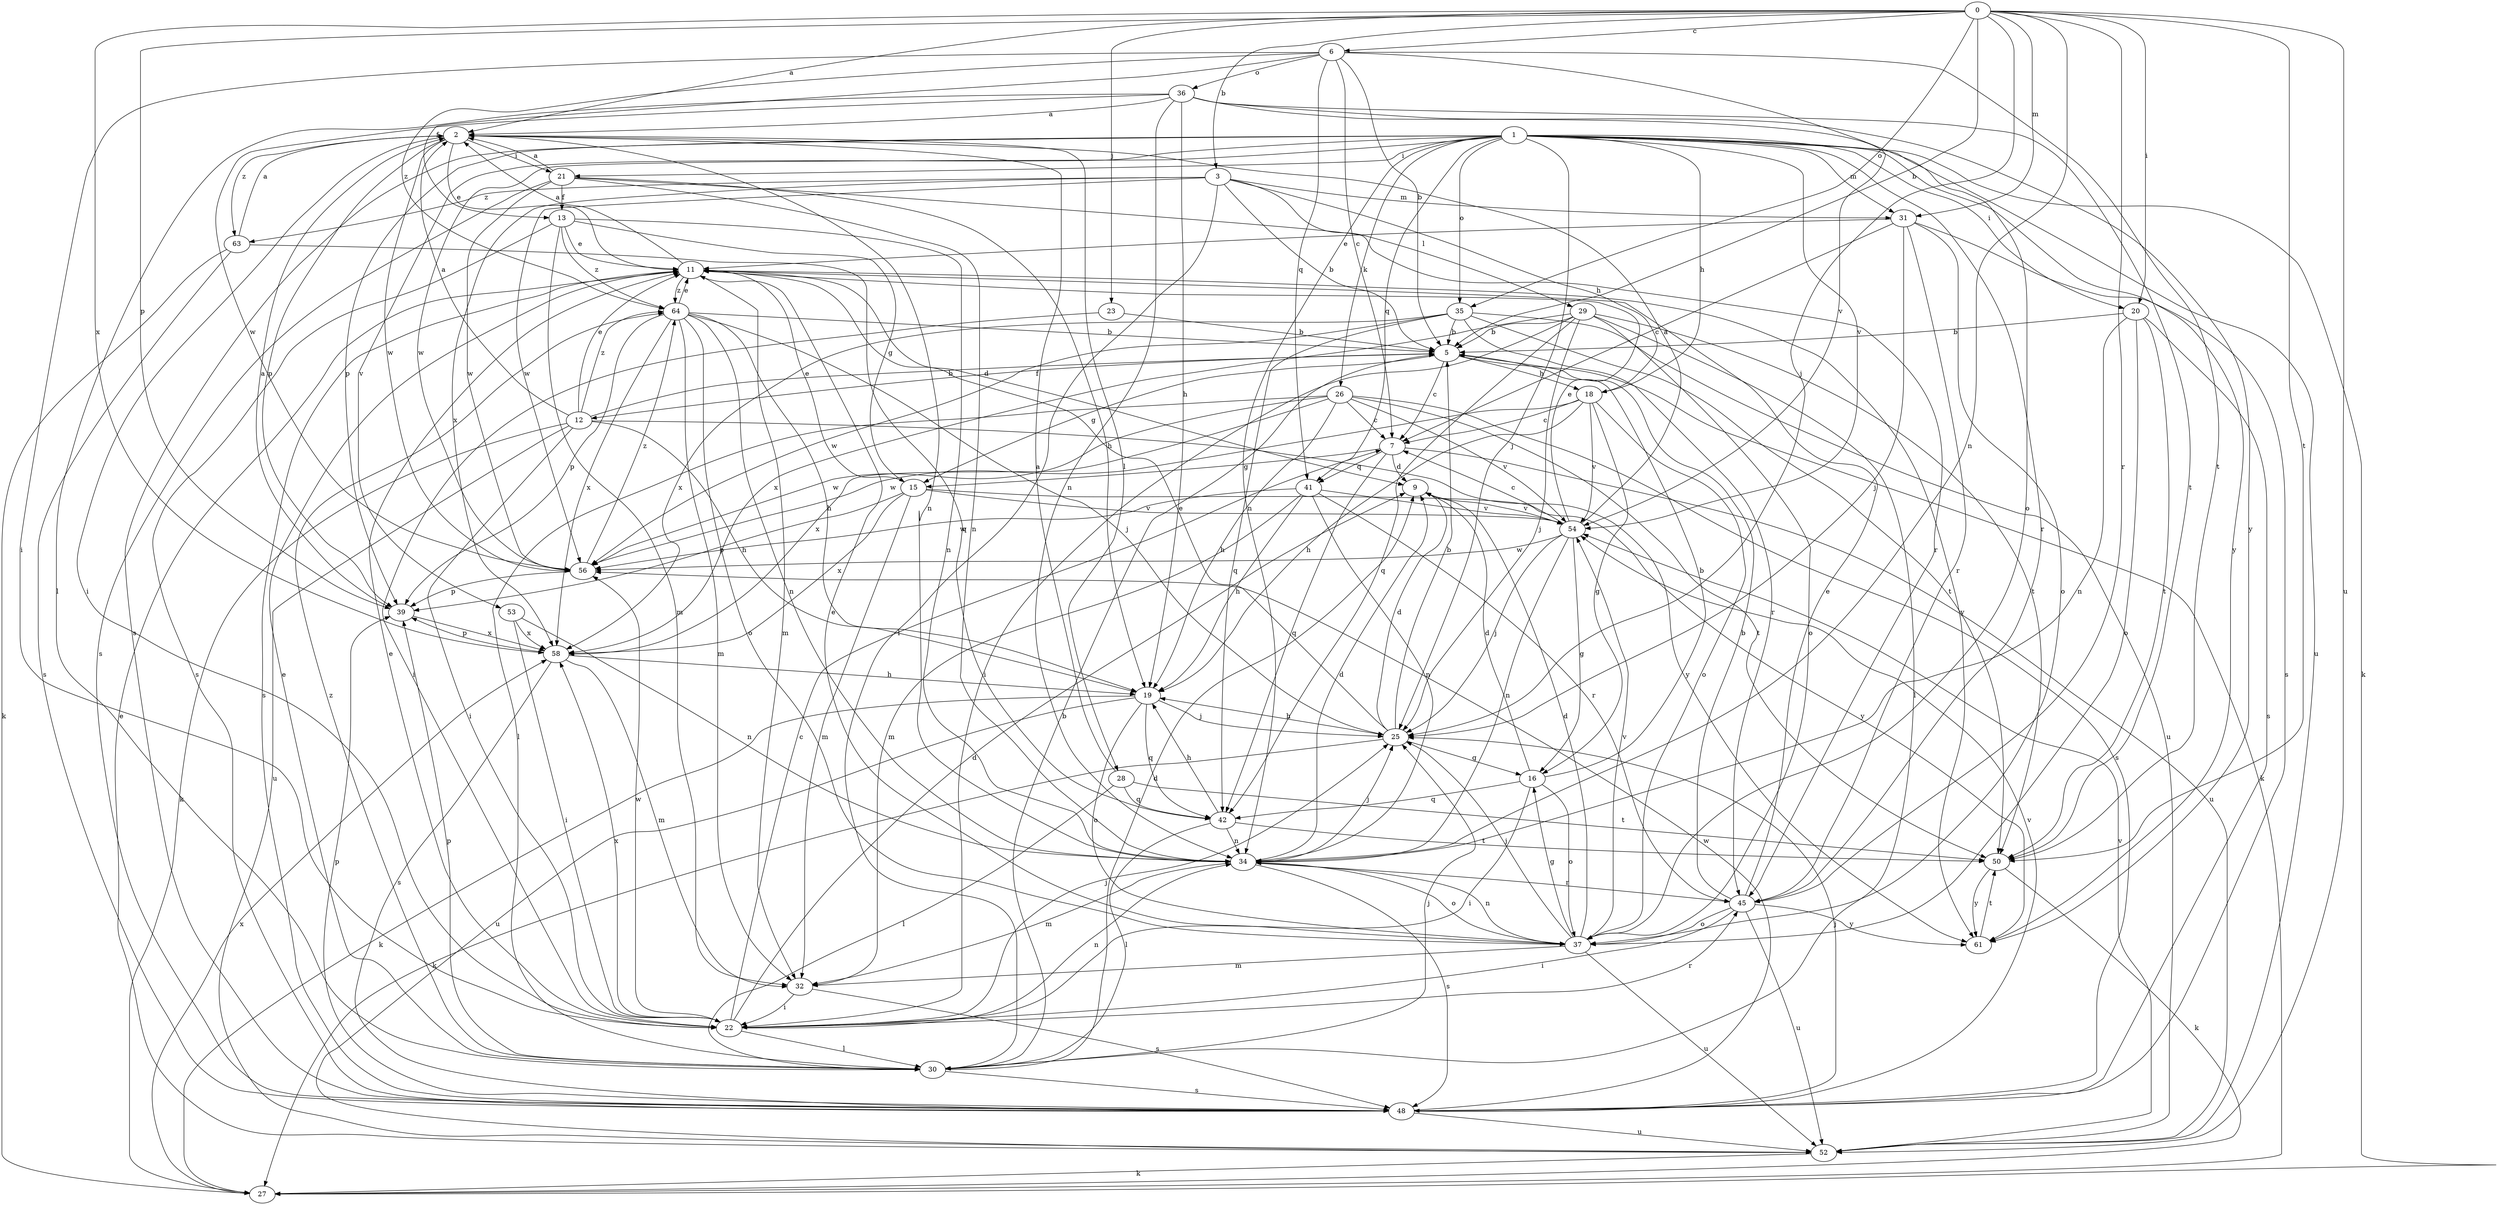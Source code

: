 strict digraph  {
0;
1;
2;
3;
5;
6;
7;
9;
11;
12;
13;
15;
16;
18;
19;
20;
21;
22;
23;
25;
26;
27;
28;
29;
30;
31;
32;
34;
35;
36;
37;
39;
41;
42;
45;
48;
50;
52;
53;
54;
56;
58;
61;
63;
64;
0 -> 2  [label=a];
0 -> 3  [label=b];
0 -> 5  [label=b];
0 -> 6  [label=c];
0 -> 20  [label=i];
0 -> 23  [label=j];
0 -> 25  [label=j];
0 -> 31  [label=m];
0 -> 34  [label=n];
0 -> 35  [label=o];
0 -> 39  [label=p];
0 -> 45  [label=r];
0 -> 50  [label=t];
0 -> 52  [label=u];
0 -> 58  [label=x];
1 -> 18  [label=h];
1 -> 20  [label=i];
1 -> 21  [label=i];
1 -> 25  [label=j];
1 -> 26  [label=k];
1 -> 27  [label=k];
1 -> 31  [label=m];
1 -> 34  [label=n];
1 -> 35  [label=o];
1 -> 39  [label=p];
1 -> 41  [label=q];
1 -> 45  [label=r];
1 -> 48  [label=s];
1 -> 52  [label=u];
1 -> 53  [label=v];
1 -> 54  [label=v];
1 -> 56  [label=w];
1 -> 61  [label=y];
2 -> 11  [label=e];
2 -> 21  [label=i];
2 -> 22  [label=i];
2 -> 28  [label=l];
2 -> 34  [label=n];
2 -> 39  [label=p];
2 -> 56  [label=w];
2 -> 63  [label=z];
3 -> 5  [label=b];
3 -> 18  [label=h];
3 -> 29  [label=l];
3 -> 30  [label=l];
3 -> 31  [label=m];
3 -> 56  [label=w];
3 -> 58  [label=x];
3 -> 63  [label=z];
5 -> 7  [label=c];
5 -> 12  [label=f];
5 -> 15  [label=g];
5 -> 18  [label=h];
5 -> 27  [label=k];
6 -> 5  [label=b];
6 -> 7  [label=c];
6 -> 13  [label=f];
6 -> 22  [label=i];
6 -> 36  [label=o];
6 -> 37  [label=o];
6 -> 41  [label=q];
6 -> 50  [label=t];
6 -> 64  [label=z];
7 -> 9  [label=d];
7 -> 15  [label=g];
7 -> 41  [label=q];
7 -> 42  [label=q];
7 -> 52  [label=u];
9 -> 54  [label=v];
11 -> 2  [label=a];
11 -> 9  [label=d];
11 -> 32  [label=m];
11 -> 48  [label=s];
11 -> 61  [label=y];
11 -> 64  [label=z];
12 -> 2  [label=a];
12 -> 5  [label=b];
12 -> 11  [label=e];
12 -> 19  [label=h];
12 -> 22  [label=i];
12 -> 27  [label=k];
12 -> 52  [label=u];
12 -> 61  [label=y];
12 -> 64  [label=z];
13 -> 11  [label=e];
13 -> 15  [label=g];
13 -> 32  [label=m];
13 -> 34  [label=n];
13 -> 48  [label=s];
13 -> 64  [label=z];
15 -> 11  [label=e];
15 -> 32  [label=m];
15 -> 39  [label=p];
15 -> 54  [label=v];
15 -> 58  [label=x];
15 -> 61  [label=y];
16 -> 5  [label=b];
16 -> 9  [label=d];
16 -> 22  [label=i];
16 -> 37  [label=o];
16 -> 42  [label=q];
18 -> 7  [label=c];
18 -> 16  [label=g];
18 -> 19  [label=h];
18 -> 37  [label=o];
18 -> 54  [label=v];
18 -> 56  [label=w];
19 -> 25  [label=j];
19 -> 27  [label=k];
19 -> 37  [label=o];
19 -> 42  [label=q];
19 -> 52  [label=u];
20 -> 5  [label=b];
20 -> 34  [label=n];
20 -> 37  [label=o];
20 -> 48  [label=s];
20 -> 50  [label=t];
21 -> 2  [label=a];
21 -> 13  [label=f];
21 -> 19  [label=h];
21 -> 34  [label=n];
21 -> 45  [label=r];
21 -> 48  [label=s];
21 -> 56  [label=w];
22 -> 7  [label=c];
22 -> 9  [label=d];
22 -> 11  [label=e];
22 -> 25  [label=j];
22 -> 30  [label=l];
22 -> 34  [label=n];
22 -> 45  [label=r];
22 -> 56  [label=w];
22 -> 58  [label=x];
23 -> 5  [label=b];
23 -> 22  [label=i];
25 -> 5  [label=b];
25 -> 9  [label=d];
25 -> 11  [label=e];
25 -> 16  [label=g];
25 -> 19  [label=h];
25 -> 27  [label=k];
26 -> 7  [label=c];
26 -> 19  [label=h];
26 -> 30  [label=l];
26 -> 48  [label=s];
26 -> 50  [label=t];
26 -> 54  [label=v];
26 -> 56  [label=w];
26 -> 58  [label=x];
27 -> 58  [label=x];
28 -> 2  [label=a];
28 -> 30  [label=l];
28 -> 42  [label=q];
28 -> 50  [label=t];
29 -> 5  [label=b];
29 -> 22  [label=i];
29 -> 25  [label=j];
29 -> 30  [label=l];
29 -> 37  [label=o];
29 -> 42  [label=q];
29 -> 50  [label=t];
29 -> 58  [label=x];
30 -> 5  [label=b];
30 -> 9  [label=d];
30 -> 11  [label=e];
30 -> 25  [label=j];
30 -> 39  [label=p];
30 -> 48  [label=s];
30 -> 64  [label=z];
31 -> 7  [label=c];
31 -> 11  [label=e];
31 -> 25  [label=j];
31 -> 37  [label=o];
31 -> 45  [label=r];
31 -> 48  [label=s];
32 -> 22  [label=i];
32 -> 48  [label=s];
34 -> 9  [label=d];
34 -> 25  [label=j];
34 -> 32  [label=m];
34 -> 37  [label=o];
34 -> 45  [label=r];
34 -> 48  [label=s];
35 -> 5  [label=b];
35 -> 42  [label=q];
35 -> 45  [label=r];
35 -> 50  [label=t];
35 -> 52  [label=u];
35 -> 56  [label=w];
35 -> 58  [label=x];
36 -> 2  [label=a];
36 -> 19  [label=h];
36 -> 30  [label=l];
36 -> 34  [label=n];
36 -> 50  [label=t];
36 -> 54  [label=v];
36 -> 56  [label=w];
36 -> 61  [label=y];
37 -> 9  [label=d];
37 -> 11  [label=e];
37 -> 16  [label=g];
37 -> 25  [label=j];
37 -> 32  [label=m];
37 -> 34  [label=n];
37 -> 52  [label=u];
37 -> 54  [label=v];
39 -> 2  [label=a];
39 -> 58  [label=x];
41 -> 19  [label=h];
41 -> 32  [label=m];
41 -> 34  [label=n];
41 -> 45  [label=r];
41 -> 54  [label=v];
41 -> 56  [label=w];
42 -> 19  [label=h];
42 -> 30  [label=l];
42 -> 34  [label=n];
42 -> 50  [label=t];
45 -> 5  [label=b];
45 -> 11  [label=e];
45 -> 22  [label=i];
45 -> 37  [label=o];
45 -> 52  [label=u];
45 -> 61  [label=y];
48 -> 25  [label=j];
48 -> 39  [label=p];
48 -> 52  [label=u];
48 -> 54  [label=v];
48 -> 56  [label=w];
50 -> 27  [label=k];
50 -> 61  [label=y];
52 -> 11  [label=e];
52 -> 27  [label=k];
52 -> 54  [label=v];
53 -> 22  [label=i];
53 -> 34  [label=n];
53 -> 58  [label=x];
54 -> 2  [label=a];
54 -> 7  [label=c];
54 -> 11  [label=e];
54 -> 16  [label=g];
54 -> 25  [label=j];
54 -> 34  [label=n];
54 -> 56  [label=w];
56 -> 39  [label=p];
56 -> 64  [label=z];
58 -> 19  [label=h];
58 -> 32  [label=m];
58 -> 39  [label=p];
58 -> 48  [label=s];
61 -> 50  [label=t];
63 -> 2  [label=a];
63 -> 27  [label=k];
63 -> 42  [label=q];
63 -> 48  [label=s];
64 -> 5  [label=b];
64 -> 11  [label=e];
64 -> 19  [label=h];
64 -> 25  [label=j];
64 -> 32  [label=m];
64 -> 34  [label=n];
64 -> 37  [label=o];
64 -> 39  [label=p];
64 -> 58  [label=x];
}
